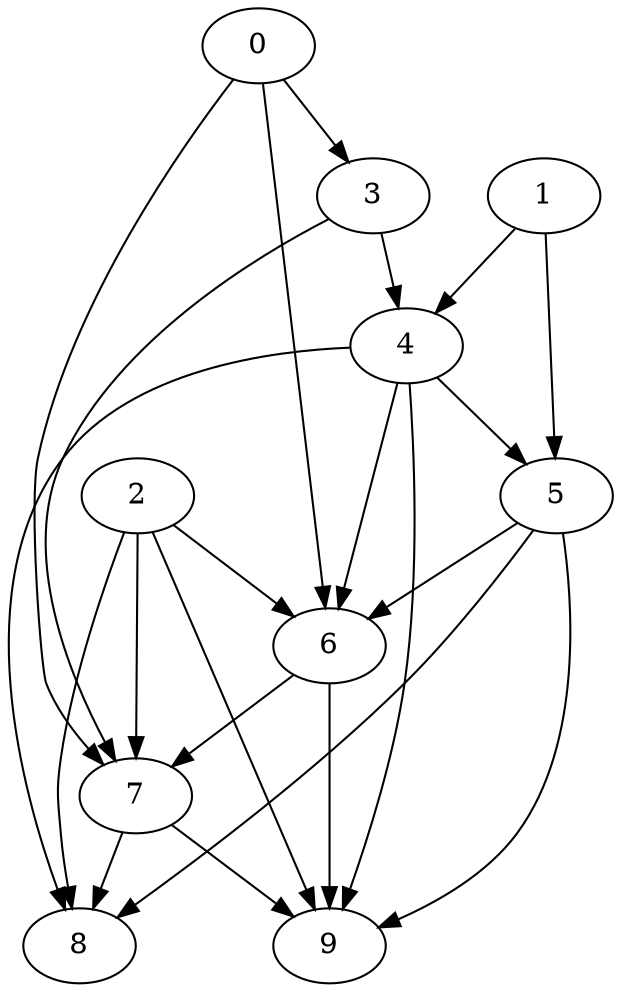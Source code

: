 digraph "Random_Nodes_10_Density_2.20_CCR_0.10_WeightType_Random_Homogeneous-2" {
0 [Weight=243];
3 [Weight=195];
1 [Weight=73];
4 [Weight=49];
5 [Weight=146];
2 [Weight=73];
6 [Weight=73];
7 [Weight=243];
8 [Weight=195];
9 [Weight=170];
0 -> 6 [Weight=5];
7 -> 9 [Weight=8];
5 -> 9 [Weight=5];
3 -> 4 [Weight=10];
0 -> 7 [Weight=8];
5 -> 8 [Weight=5];
2 -> 7 [Weight=10];
5 -> 6 [Weight=3];
4 -> 9 [Weight=4];
3 -> 7 [Weight=4];
2 -> 9 [Weight=8];
6 -> 9 [Weight=7];
4 -> 8 [Weight=8];
4 -> 5 [Weight=10];
1 -> 4 [Weight=10];
2 -> 6 [Weight=6];
6 -> 7 [Weight=5];
2 -> 8 [Weight=6];
7 -> 8 [Weight=4];
1 -> 5 [Weight=2];
4 -> 6 [Weight=10];
0 -> 3 [Weight=8];
}
